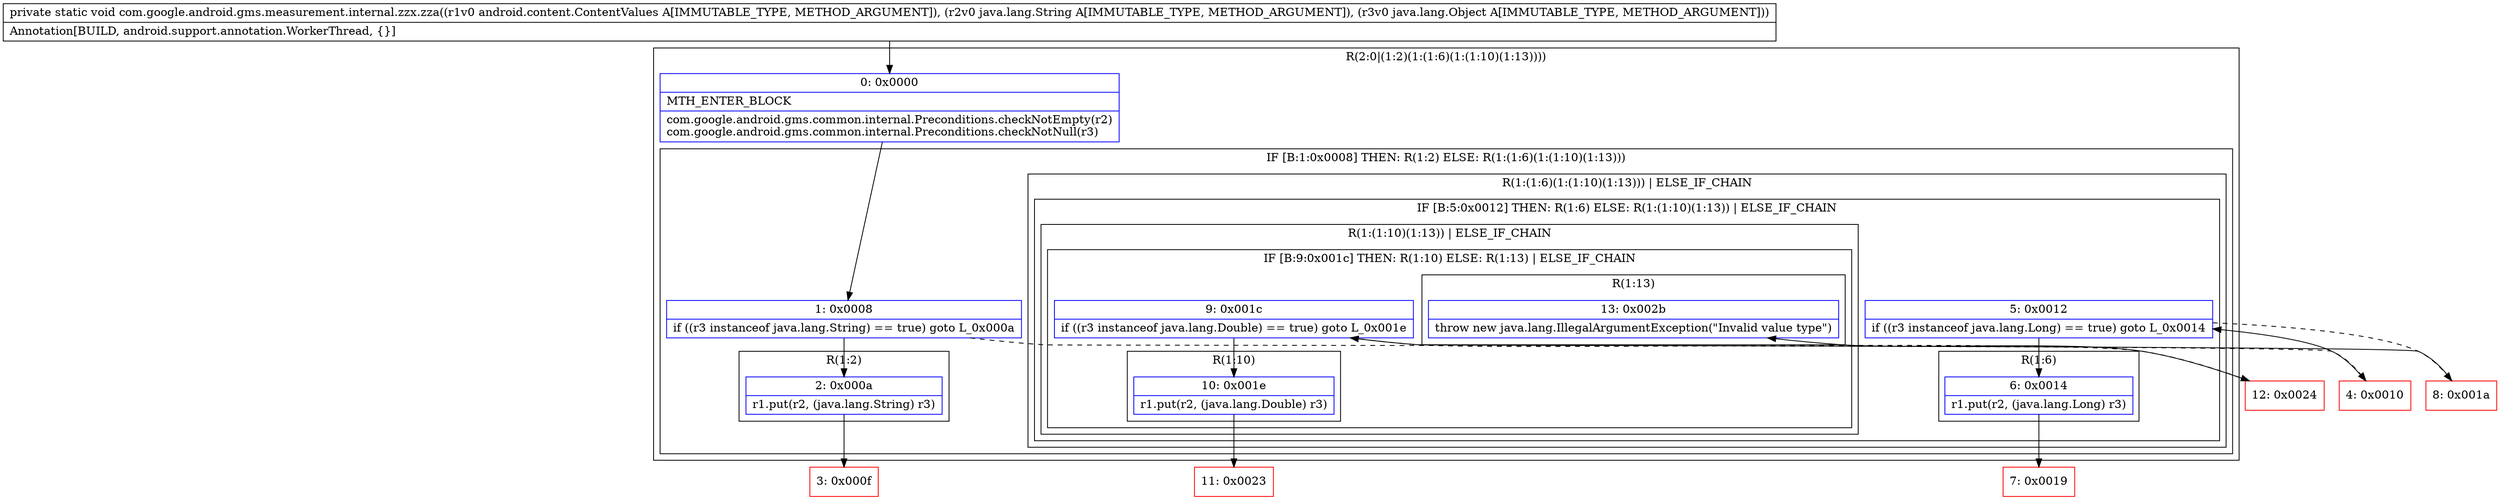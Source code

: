 digraph "CFG forcom.google.android.gms.measurement.internal.zzx.zza(Landroid\/content\/ContentValues;Ljava\/lang\/String;Ljava\/lang\/Object;)V" {
subgraph cluster_Region_302248839 {
label = "R(2:0|(1:2)(1:(1:6)(1:(1:10)(1:13))))";
node [shape=record,color=blue];
Node_0 [shape=record,label="{0\:\ 0x0000|MTH_ENTER_BLOCK\l|com.google.android.gms.common.internal.Preconditions.checkNotEmpty(r2)\lcom.google.android.gms.common.internal.Preconditions.checkNotNull(r3)\l}"];
subgraph cluster_IfRegion_278750556 {
label = "IF [B:1:0x0008] THEN: R(1:2) ELSE: R(1:(1:6)(1:(1:10)(1:13)))";
node [shape=record,color=blue];
Node_1 [shape=record,label="{1\:\ 0x0008|if ((r3 instanceof java.lang.String) == true) goto L_0x000a\l}"];
subgraph cluster_Region_765279548 {
label = "R(1:2)";
node [shape=record,color=blue];
Node_2 [shape=record,label="{2\:\ 0x000a|r1.put(r2, (java.lang.String) r3)\l}"];
}
subgraph cluster_Region_1710970093 {
label = "R(1:(1:6)(1:(1:10)(1:13))) | ELSE_IF_CHAIN\l";
node [shape=record,color=blue];
subgraph cluster_IfRegion_1751718942 {
label = "IF [B:5:0x0012] THEN: R(1:6) ELSE: R(1:(1:10)(1:13)) | ELSE_IF_CHAIN\l";
node [shape=record,color=blue];
Node_5 [shape=record,label="{5\:\ 0x0012|if ((r3 instanceof java.lang.Long) == true) goto L_0x0014\l}"];
subgraph cluster_Region_321205194 {
label = "R(1:6)";
node [shape=record,color=blue];
Node_6 [shape=record,label="{6\:\ 0x0014|r1.put(r2, (java.lang.Long) r3)\l}"];
}
subgraph cluster_Region_1461033039 {
label = "R(1:(1:10)(1:13)) | ELSE_IF_CHAIN\l";
node [shape=record,color=blue];
subgraph cluster_IfRegion_1752625788 {
label = "IF [B:9:0x001c] THEN: R(1:10) ELSE: R(1:13) | ELSE_IF_CHAIN\l";
node [shape=record,color=blue];
Node_9 [shape=record,label="{9\:\ 0x001c|if ((r3 instanceof java.lang.Double) == true) goto L_0x001e\l}"];
subgraph cluster_Region_1214225024 {
label = "R(1:10)";
node [shape=record,color=blue];
Node_10 [shape=record,label="{10\:\ 0x001e|r1.put(r2, (java.lang.Double) r3)\l}"];
}
subgraph cluster_Region_1927174946 {
label = "R(1:13)";
node [shape=record,color=blue];
Node_13 [shape=record,label="{13\:\ 0x002b|throw new java.lang.IllegalArgumentException(\"Invalid value type\")\l}"];
}
}
}
}
}
}
}
Node_3 [shape=record,color=red,label="{3\:\ 0x000f}"];
Node_4 [shape=record,color=red,label="{4\:\ 0x0010}"];
Node_7 [shape=record,color=red,label="{7\:\ 0x0019}"];
Node_8 [shape=record,color=red,label="{8\:\ 0x001a}"];
Node_11 [shape=record,color=red,label="{11\:\ 0x0023}"];
Node_12 [shape=record,color=red,label="{12\:\ 0x0024}"];
MethodNode[shape=record,label="{private static void com.google.android.gms.measurement.internal.zzx.zza((r1v0 android.content.ContentValues A[IMMUTABLE_TYPE, METHOD_ARGUMENT]), (r2v0 java.lang.String A[IMMUTABLE_TYPE, METHOD_ARGUMENT]), (r3v0 java.lang.Object A[IMMUTABLE_TYPE, METHOD_ARGUMENT]))  | Annotation[BUILD, android.support.annotation.WorkerThread, \{\}]\l}"];
MethodNode -> Node_0;
Node_0 -> Node_1;
Node_1 -> Node_2;
Node_1 -> Node_4[style=dashed];
Node_2 -> Node_3;
Node_5 -> Node_6;
Node_5 -> Node_8[style=dashed];
Node_6 -> Node_7;
Node_9 -> Node_10;
Node_9 -> Node_12[style=dashed];
Node_10 -> Node_11;
Node_4 -> Node_5;
Node_8 -> Node_9;
Node_12 -> Node_13;
}

